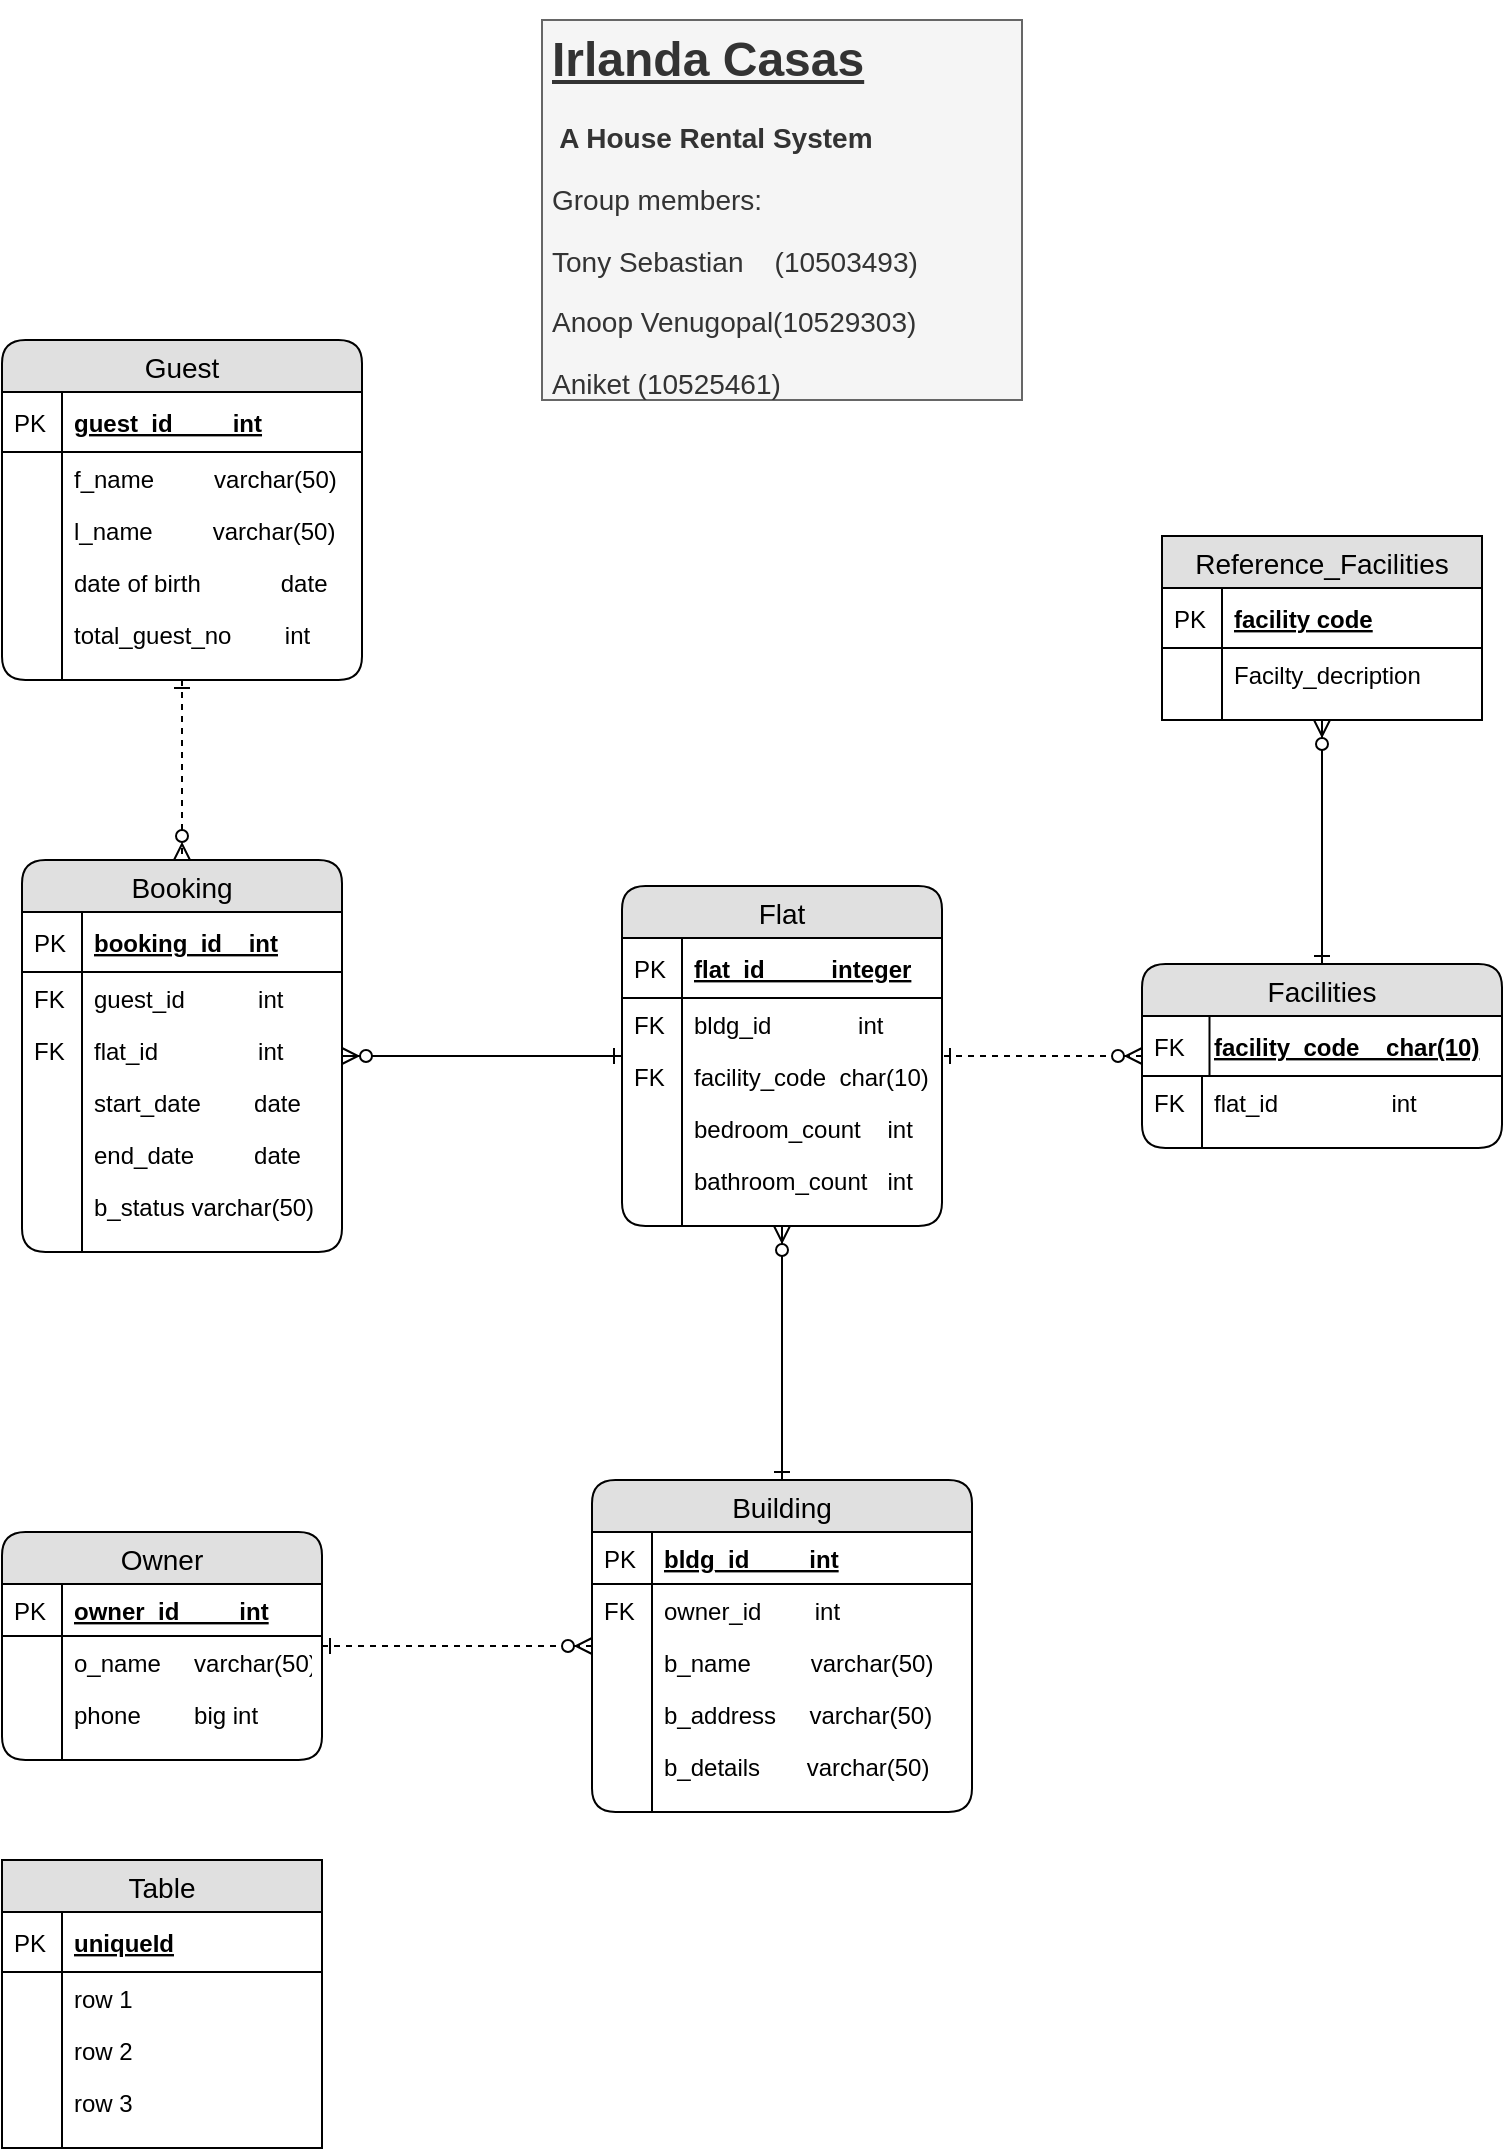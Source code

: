 <mxfile version="12.3.2" type="onedrive" pages="1"><diagram id="QTiZ8HW5iZygkk_wRuV9" name="Page-1"><mxGraphModel dx="1024" dy="566" grid="1" gridSize="10" guides="1" tooltips="1" connect="1" arrows="1" fold="1" page="1" pageScale="1" pageWidth="827" pageHeight="1169" math="0" shadow="0"><root><mxCell id="0"/><mxCell id="1" parent="0"/><mxCell id="BxZco81N2UqkWLHMAaNK-1" value="Guest" style="swimlane;fontStyle=0;childLayout=stackLayout;horizontal=1;startSize=26;fillColor=#e0e0e0;horizontalStack=0;resizeParent=1;resizeParentMax=0;resizeLast=0;collapsible=1;marginBottom=0;swimlaneFillColor=#ffffff;align=center;fontSize=14;rounded=1;" parent="1" vertex="1"><mxGeometry x="60" y="200" width="180" height="170" as="geometry"/></mxCell><mxCell id="BxZco81N2UqkWLHMAaNK-2" value="guest_id         int" style="shape=partialRectangle;top=0;left=0;right=0;bottom=1;align=left;verticalAlign=middle;fillColor=none;spacingLeft=34;spacingRight=4;overflow=hidden;rotatable=0;points=[[0,0.5],[1,0.5]];portConstraint=eastwest;dropTarget=0;fontStyle=5;fontSize=12;" parent="BxZco81N2UqkWLHMAaNK-1" vertex="1"><mxGeometry y="26" width="180" height="30" as="geometry"/></mxCell><mxCell id="BxZco81N2UqkWLHMAaNK-3" value="PK" style="shape=partialRectangle;top=0;left=0;bottom=0;fillColor=none;align=left;verticalAlign=middle;spacingLeft=4;spacingRight=4;overflow=hidden;rotatable=0;points=[];portConstraint=eastwest;part=1;fontSize=12;" parent="BxZco81N2UqkWLHMAaNK-2" vertex="1" connectable="0"><mxGeometry width="30" height="30" as="geometry"/></mxCell><mxCell id="BxZco81N2UqkWLHMAaNK-4" value="f_name         varchar(50)" style="shape=partialRectangle;top=0;left=0;right=0;bottom=0;align=left;verticalAlign=top;fillColor=none;spacingLeft=34;spacingRight=4;overflow=hidden;rotatable=0;points=[[0,0.5],[1,0.5]];portConstraint=eastwest;dropTarget=0;fontSize=12;" parent="BxZco81N2UqkWLHMAaNK-1" vertex="1"><mxGeometry y="56" width="180" height="26" as="geometry"/></mxCell><mxCell id="BxZco81N2UqkWLHMAaNK-5" value="" style="shape=partialRectangle;top=0;left=0;bottom=0;fillColor=none;align=left;verticalAlign=top;spacingLeft=4;spacingRight=4;overflow=hidden;rotatable=0;points=[];portConstraint=eastwest;part=1;fontSize=12;" parent="BxZco81N2UqkWLHMAaNK-4" vertex="1" connectable="0"><mxGeometry width="30" height="26" as="geometry"/></mxCell><mxCell id="BxZco81N2UqkWLHMAaNK-6" value="l_name         varchar(50)" style="shape=partialRectangle;top=0;left=0;right=0;bottom=0;align=left;verticalAlign=top;fillColor=none;spacingLeft=34;spacingRight=4;overflow=hidden;rotatable=0;points=[[0,0.5],[1,0.5]];portConstraint=eastwest;dropTarget=0;fontSize=12;" parent="BxZco81N2UqkWLHMAaNK-1" vertex="1"><mxGeometry y="82" width="180" height="26" as="geometry"/></mxCell><mxCell id="BxZco81N2UqkWLHMAaNK-7" value="" style="shape=partialRectangle;top=0;left=0;bottom=0;fillColor=none;align=left;verticalAlign=top;spacingLeft=4;spacingRight=4;overflow=hidden;rotatable=0;points=[];portConstraint=eastwest;part=1;fontSize=12;" parent="BxZco81N2UqkWLHMAaNK-6" vertex="1" connectable="0"><mxGeometry width="30" height="26" as="geometry"/></mxCell><mxCell id="BxZco81N2UqkWLHMAaNK-8" value="date of birth            date" style="shape=partialRectangle;top=0;left=0;right=0;bottom=0;align=left;verticalAlign=top;fillColor=none;spacingLeft=34;spacingRight=4;overflow=hidden;rotatable=0;points=[[0,0.5],[1,0.5]];portConstraint=eastwest;dropTarget=0;fontSize=12;" parent="BxZco81N2UqkWLHMAaNK-1" vertex="1"><mxGeometry y="108" width="180" height="26" as="geometry"/></mxCell><mxCell id="BxZco81N2UqkWLHMAaNK-9" value="" style="shape=partialRectangle;top=0;left=0;bottom=0;fillColor=none;align=left;verticalAlign=top;spacingLeft=4;spacingRight=4;overflow=hidden;rotatable=0;points=[];portConstraint=eastwest;part=1;fontSize=12;" parent="BxZco81N2UqkWLHMAaNK-8" vertex="1" connectable="0"><mxGeometry width="30" height="26" as="geometry"/></mxCell><mxCell id="BxZco81N2UqkWLHMAaNK-27" value="total_guest_no        int" style="shape=partialRectangle;top=0;left=0;right=0;bottom=0;align=left;verticalAlign=top;fillColor=none;spacingLeft=34;spacingRight=4;overflow=hidden;rotatable=0;points=[[0,0.5],[1,0.5]];portConstraint=eastwest;dropTarget=0;fontSize=12;" parent="BxZco81N2UqkWLHMAaNK-1" vertex="1"><mxGeometry y="134" width="180" height="26" as="geometry"/></mxCell><mxCell id="BxZco81N2UqkWLHMAaNK-28" value="" style="shape=partialRectangle;top=0;left=0;bottom=0;fillColor=none;align=left;verticalAlign=top;spacingLeft=4;spacingRight=4;overflow=hidden;rotatable=0;points=[];portConstraint=eastwest;part=1;fontSize=12;" parent="BxZco81N2UqkWLHMAaNK-27" vertex="1" connectable="0"><mxGeometry width="30" height="26" as="geometry"/></mxCell><mxCell id="BxZco81N2UqkWLHMAaNK-10" value="" style="shape=partialRectangle;top=0;left=0;right=0;bottom=0;align=left;verticalAlign=top;fillColor=none;spacingLeft=34;spacingRight=4;overflow=hidden;rotatable=0;points=[[0,0.5],[1,0.5]];portConstraint=eastwest;dropTarget=0;fontSize=12;" parent="BxZco81N2UqkWLHMAaNK-1" vertex="1"><mxGeometry y="160" width="180" height="10" as="geometry"/></mxCell><mxCell id="BxZco81N2UqkWLHMAaNK-11" value="" style="shape=partialRectangle;top=0;left=0;bottom=0;fillColor=none;align=left;verticalAlign=top;spacingLeft=4;spacingRight=4;overflow=hidden;rotatable=0;points=[];portConstraint=eastwest;part=1;fontSize=12;" parent="BxZco81N2UqkWLHMAaNK-10" vertex="1" connectable="0"><mxGeometry width="30" height="10" as="geometry"/></mxCell><mxCell id="BxZco81N2UqkWLHMAaNK-29" value="Flat" style="swimlane;fontStyle=0;childLayout=stackLayout;horizontal=1;startSize=26;fillColor=#e0e0e0;horizontalStack=0;resizeParent=1;resizeParentMax=0;resizeLast=0;collapsible=1;marginBottom=0;swimlaneFillColor=#ffffff;align=center;fontSize=14;rounded=1;" parent="1" vertex="1"><mxGeometry x="370" y="473" width="160" height="170" as="geometry"/></mxCell><mxCell id="BxZco81N2UqkWLHMAaNK-30" value="flat_id          integer" style="shape=partialRectangle;top=0;left=0;right=0;bottom=1;align=left;verticalAlign=middle;fillColor=none;spacingLeft=34;spacingRight=4;overflow=hidden;rotatable=0;points=[[0,0.5],[1,0.5]];portConstraint=eastwest;dropTarget=0;fontStyle=5;fontSize=12;" parent="BxZco81N2UqkWLHMAaNK-29" vertex="1"><mxGeometry y="26" width="160" height="30" as="geometry"/></mxCell><mxCell id="BxZco81N2UqkWLHMAaNK-31" value="PK" style="shape=partialRectangle;top=0;left=0;bottom=0;fillColor=none;align=left;verticalAlign=middle;spacingLeft=4;spacingRight=4;overflow=hidden;rotatable=0;points=[];portConstraint=eastwest;part=1;fontSize=12;" parent="BxZco81N2UqkWLHMAaNK-30" vertex="1" connectable="0"><mxGeometry width="30" height="30" as="geometry"/></mxCell><mxCell id="BxZco81N2UqkWLHMAaNK-32" value="bldg_id             int" style="shape=partialRectangle;top=0;left=0;right=0;bottom=0;align=left;verticalAlign=top;fillColor=none;spacingLeft=34;spacingRight=4;overflow=hidden;rotatable=0;points=[[0,0.5],[1,0.5]];portConstraint=eastwest;dropTarget=0;fontSize=12;" parent="BxZco81N2UqkWLHMAaNK-29" vertex="1"><mxGeometry y="56" width="160" height="26" as="geometry"/></mxCell><mxCell id="BxZco81N2UqkWLHMAaNK-33" value="FK" style="shape=partialRectangle;top=0;left=0;bottom=0;fillColor=none;align=left;verticalAlign=top;spacingLeft=4;spacingRight=4;overflow=hidden;rotatable=0;points=[];portConstraint=eastwest;part=1;fontSize=12;" parent="BxZco81N2UqkWLHMAaNK-32" vertex="1" connectable="0"><mxGeometry width="30" height="26" as="geometry"/></mxCell><mxCell id="BxZco81N2UqkWLHMAaNK-51" value="facility_code  char(10)" style="shape=partialRectangle;top=0;left=0;right=0;bottom=0;align=left;verticalAlign=top;fillColor=none;spacingLeft=34;spacingRight=4;overflow=hidden;rotatable=0;points=[[0,0.5],[1,0.5]];portConstraint=eastwest;dropTarget=0;fontSize=12;" parent="BxZco81N2UqkWLHMAaNK-29" vertex="1"><mxGeometry y="82" width="160" height="26" as="geometry"/></mxCell><mxCell id="BxZco81N2UqkWLHMAaNK-52" value="FK" style="shape=partialRectangle;top=0;left=0;bottom=0;fillColor=none;align=left;verticalAlign=top;spacingLeft=4;spacingRight=4;overflow=hidden;rotatable=0;points=[];portConstraint=eastwest;part=1;fontSize=12;" parent="BxZco81N2UqkWLHMAaNK-51" vertex="1" connectable="0"><mxGeometry width="30" height="26" as="geometry"/></mxCell><mxCell id="BxZco81N2UqkWLHMAaNK-34" value="bedroom_count    int" style="shape=partialRectangle;top=0;left=0;right=0;bottom=0;align=left;verticalAlign=top;fillColor=none;spacingLeft=34;spacingRight=4;overflow=hidden;rotatable=0;points=[[0,0.5],[1,0.5]];portConstraint=eastwest;dropTarget=0;fontSize=12;" parent="BxZco81N2UqkWLHMAaNK-29" vertex="1"><mxGeometry y="108" width="160" height="26" as="geometry"/></mxCell><mxCell id="BxZco81N2UqkWLHMAaNK-35" value="" style="shape=partialRectangle;top=0;left=0;bottom=0;fillColor=none;align=left;verticalAlign=top;spacingLeft=4;spacingRight=4;overflow=hidden;rotatable=0;points=[];portConstraint=eastwest;part=1;fontSize=12;" parent="BxZco81N2UqkWLHMAaNK-34" vertex="1" connectable="0"><mxGeometry width="30" height="26" as="geometry"/></mxCell><mxCell id="BxZco81N2UqkWLHMAaNK-36" value="bathroom_count   int" style="shape=partialRectangle;top=0;left=0;right=0;bottom=0;align=left;verticalAlign=top;fillColor=none;spacingLeft=34;spacingRight=4;overflow=hidden;rotatable=0;points=[[0,0.5],[1,0.5]];portConstraint=eastwest;dropTarget=0;fontSize=12;" parent="BxZco81N2UqkWLHMAaNK-29" vertex="1"><mxGeometry y="134" width="160" height="26" as="geometry"/></mxCell><mxCell id="BxZco81N2UqkWLHMAaNK-37" value="" style="shape=partialRectangle;top=0;left=0;bottom=0;fillColor=none;align=left;verticalAlign=top;spacingLeft=4;spacingRight=4;overflow=hidden;rotatable=0;points=[];portConstraint=eastwest;part=1;fontSize=12;" parent="BxZco81N2UqkWLHMAaNK-36" vertex="1" connectable="0"><mxGeometry width="30" height="26" as="geometry"/></mxCell><mxCell id="BxZco81N2UqkWLHMAaNK-38" value="" style="shape=partialRectangle;top=0;left=0;right=0;bottom=0;align=left;verticalAlign=top;fillColor=none;spacingLeft=34;spacingRight=4;overflow=hidden;rotatable=0;points=[[0,0.5],[1,0.5]];portConstraint=eastwest;dropTarget=0;fontSize=12;" parent="BxZco81N2UqkWLHMAaNK-29" vertex="1"><mxGeometry y="160" width="160" height="10" as="geometry"/></mxCell><mxCell id="BxZco81N2UqkWLHMAaNK-39" value="" style="shape=partialRectangle;top=0;left=0;bottom=0;fillColor=none;align=left;verticalAlign=top;spacingLeft=4;spacingRight=4;overflow=hidden;rotatable=0;points=[];portConstraint=eastwest;part=1;fontSize=12;" parent="BxZco81N2UqkWLHMAaNK-38" vertex="1" connectable="0"><mxGeometry width="30" height="10" as="geometry"/></mxCell><mxCell id="BxZco81N2UqkWLHMAaNK-40" value="Building" style="swimlane;fontStyle=0;childLayout=stackLayout;horizontal=1;startSize=26;fillColor=#e0e0e0;horizontalStack=0;resizeParent=1;resizeParentMax=0;resizeLast=0;collapsible=1;marginBottom=0;swimlaneFillColor=#ffffff;align=center;fontSize=14;rounded=1;" parent="1" vertex="1"><mxGeometry x="355" y="770" width="190" height="166" as="geometry"/></mxCell><mxCell id="BxZco81N2UqkWLHMAaNK-41" value="bldg_id         int" style="shape=partialRectangle;top=0;left=0;right=0;bottom=1;align=left;verticalAlign=middle;fillColor=none;spacingLeft=34;spacingRight=4;overflow=hidden;rotatable=0;points=[[0,0.5],[1,0.5]];portConstraint=eastwest;dropTarget=0;fontStyle=5;fontSize=12;" parent="BxZco81N2UqkWLHMAaNK-40" vertex="1"><mxGeometry y="26" width="190" height="26" as="geometry"/></mxCell><mxCell id="BxZco81N2UqkWLHMAaNK-42" value="PK" style="shape=partialRectangle;top=0;left=0;bottom=0;fillColor=none;align=left;verticalAlign=middle;spacingLeft=4;spacingRight=4;overflow=hidden;rotatable=0;points=[];portConstraint=eastwest;part=1;fontSize=12;" parent="BxZco81N2UqkWLHMAaNK-41" vertex="1" connectable="0"><mxGeometry width="30" height="26" as="geometry"/></mxCell><mxCell id="BxZco81N2UqkWLHMAaNK-47" value="owner_id        int" style="shape=partialRectangle;top=0;left=0;right=0;bottom=0;align=left;verticalAlign=top;fillColor=none;spacingLeft=34;spacingRight=4;overflow=hidden;rotatable=0;points=[[0,0.5],[1,0.5]];portConstraint=eastwest;dropTarget=0;fontSize=12;" parent="BxZco81N2UqkWLHMAaNK-40" vertex="1"><mxGeometry y="52" width="190" height="26" as="geometry"/></mxCell><mxCell id="BxZco81N2UqkWLHMAaNK-48" value="FK" style="shape=partialRectangle;top=0;left=0;bottom=0;fillColor=none;align=left;verticalAlign=top;spacingLeft=4;spacingRight=4;overflow=hidden;rotatable=0;points=[];portConstraint=eastwest;part=1;fontSize=12;" parent="BxZco81N2UqkWLHMAaNK-47" vertex="1" connectable="0"><mxGeometry width="30" height="26" as="geometry"/></mxCell><mxCell id="BxZco81N2UqkWLHMAaNK-43" value="b_name         varchar(50)" style="shape=partialRectangle;top=0;left=0;right=0;bottom=0;align=left;verticalAlign=top;fillColor=none;spacingLeft=34;spacingRight=4;overflow=hidden;rotatable=0;points=[[0,0.5],[1,0.5]];portConstraint=eastwest;dropTarget=0;fontSize=12;" parent="BxZco81N2UqkWLHMAaNK-40" vertex="1"><mxGeometry y="78" width="190" height="26" as="geometry"/></mxCell><mxCell id="BxZco81N2UqkWLHMAaNK-44" value="" style="shape=partialRectangle;top=0;left=0;bottom=0;fillColor=none;align=left;verticalAlign=top;spacingLeft=4;spacingRight=4;overflow=hidden;rotatable=0;points=[];portConstraint=eastwest;part=1;fontSize=12;" parent="BxZco81N2UqkWLHMAaNK-43" vertex="1" connectable="0"><mxGeometry width="30" height="26" as="geometry"/></mxCell><mxCell id="BxZco81N2UqkWLHMAaNK-45" value="b_address     varchar(50)" style="shape=partialRectangle;top=0;left=0;right=0;bottom=0;align=left;verticalAlign=top;fillColor=none;spacingLeft=34;spacingRight=4;overflow=hidden;rotatable=0;points=[[0,0.5],[1,0.5]];portConstraint=eastwest;dropTarget=0;fontSize=12;" parent="BxZco81N2UqkWLHMAaNK-40" vertex="1"><mxGeometry y="104" width="190" height="26" as="geometry"/></mxCell><mxCell id="BxZco81N2UqkWLHMAaNK-46" value="" style="shape=partialRectangle;top=0;left=0;bottom=0;fillColor=none;align=left;verticalAlign=top;spacingLeft=4;spacingRight=4;overflow=hidden;rotatable=0;points=[];portConstraint=eastwest;part=1;fontSize=12;" parent="BxZco81N2UqkWLHMAaNK-45" vertex="1" connectable="0"><mxGeometry width="30" height="26" as="geometry"/></mxCell><mxCell id="BxZco81N2UqkWLHMAaNK-103" value="b_details       varchar(50)" style="shape=partialRectangle;top=0;left=0;right=0;bottom=0;align=left;verticalAlign=top;fillColor=none;spacingLeft=34;spacingRight=4;overflow=hidden;rotatable=0;points=[[0,0.5],[1,0.5]];portConstraint=eastwest;dropTarget=0;fontSize=12;" parent="BxZco81N2UqkWLHMAaNK-40" vertex="1"><mxGeometry y="130" width="190" height="26" as="geometry"/></mxCell><mxCell id="BxZco81N2UqkWLHMAaNK-104" value="" style="shape=partialRectangle;top=0;left=0;bottom=0;fillColor=none;align=left;verticalAlign=top;spacingLeft=4;spacingRight=4;overflow=hidden;rotatable=0;points=[];portConstraint=eastwest;part=1;fontSize=12;" parent="BxZco81N2UqkWLHMAaNK-103" vertex="1" connectable="0"><mxGeometry width="30" height="26" as="geometry"/></mxCell><mxCell id="BxZco81N2UqkWLHMAaNK-49" value="" style="shape=partialRectangle;top=0;left=0;right=0;bottom=0;align=left;verticalAlign=top;fillColor=none;spacingLeft=34;spacingRight=4;overflow=hidden;rotatable=0;points=[[0,0.5],[1,0.5]];portConstraint=eastwest;dropTarget=0;fontSize=12;" parent="BxZco81N2UqkWLHMAaNK-40" vertex="1"><mxGeometry y="156" width="190" height="10" as="geometry"/></mxCell><mxCell id="BxZco81N2UqkWLHMAaNK-50" value="" style="shape=partialRectangle;top=0;left=0;bottom=0;fillColor=none;align=left;verticalAlign=top;spacingLeft=4;spacingRight=4;overflow=hidden;rotatable=0;points=[];portConstraint=eastwest;part=1;fontSize=12;" parent="BxZco81N2UqkWLHMAaNK-49" vertex="1" connectable="0"><mxGeometry width="30" height="10" as="geometry"/></mxCell><mxCell id="BxZco81N2UqkWLHMAaNK-53" value="Booking" style="swimlane;fontStyle=0;childLayout=stackLayout;horizontal=1;startSize=26;fillColor=#e0e0e0;horizontalStack=0;resizeParent=1;resizeParentMax=0;resizeLast=0;collapsible=1;marginBottom=0;swimlaneFillColor=#ffffff;align=center;fontSize=14;rounded=1;" parent="1" vertex="1"><mxGeometry x="70" y="460" width="160" height="196" as="geometry"/></mxCell><mxCell id="BxZco81N2UqkWLHMAaNK-54" value="booking_id    int" style="shape=partialRectangle;top=0;left=0;right=0;bottom=1;align=left;verticalAlign=middle;fillColor=none;spacingLeft=34;spacingRight=4;overflow=hidden;rotatable=0;points=[[0,0.5],[1,0.5]];portConstraint=eastwest;dropTarget=0;fontStyle=5;fontSize=12;" parent="BxZco81N2UqkWLHMAaNK-53" vertex="1"><mxGeometry y="26" width="160" height="30" as="geometry"/></mxCell><mxCell id="BxZco81N2UqkWLHMAaNK-55" value="PK" style="shape=partialRectangle;top=0;left=0;bottom=0;fillColor=none;align=left;verticalAlign=middle;spacingLeft=4;spacingRight=4;overflow=hidden;rotatable=0;points=[];portConstraint=eastwest;part=1;fontSize=12;" parent="BxZco81N2UqkWLHMAaNK-54" vertex="1" connectable="0"><mxGeometry width="30" height="30" as="geometry"/></mxCell><mxCell id="BxZco81N2UqkWLHMAaNK-56" value="guest_id           int" style="shape=partialRectangle;top=0;left=0;right=0;bottom=0;align=left;verticalAlign=top;fillColor=none;spacingLeft=34;spacingRight=4;overflow=hidden;rotatable=0;points=[[0,0.5],[1,0.5]];portConstraint=eastwest;dropTarget=0;fontSize=12;" parent="BxZco81N2UqkWLHMAaNK-53" vertex="1"><mxGeometry y="56" width="160" height="26" as="geometry"/></mxCell><mxCell id="BxZco81N2UqkWLHMAaNK-57" value="FK" style="shape=partialRectangle;top=0;left=0;bottom=0;fillColor=none;align=left;verticalAlign=top;spacingLeft=4;spacingRight=4;overflow=hidden;rotatable=0;points=[];portConstraint=eastwest;part=1;fontSize=12;" parent="BxZco81N2UqkWLHMAaNK-56" vertex="1" connectable="0"><mxGeometry width="30" height="26" as="geometry"/></mxCell><mxCell id="BxZco81N2UqkWLHMAaNK-60" value="flat_id               int" style="shape=partialRectangle;top=0;left=0;right=0;bottom=0;align=left;verticalAlign=top;fillColor=none;spacingLeft=34;spacingRight=4;overflow=hidden;rotatable=0;points=[[0,0.5],[1,0.5]];portConstraint=eastwest;dropTarget=0;fontSize=12;" parent="BxZco81N2UqkWLHMAaNK-53" vertex="1"><mxGeometry y="82" width="160" height="26" as="geometry"/></mxCell><mxCell id="BxZco81N2UqkWLHMAaNK-61" value="FK" style="shape=partialRectangle;top=0;left=0;bottom=0;fillColor=none;align=left;verticalAlign=top;spacingLeft=4;spacingRight=4;overflow=hidden;rotatable=0;points=[];portConstraint=eastwest;part=1;fontSize=12;" parent="BxZco81N2UqkWLHMAaNK-60" vertex="1" connectable="0"><mxGeometry width="30" height="26" as="geometry"/></mxCell><mxCell id="BxZco81N2UqkWLHMAaNK-58" value="start_date        date" style="shape=partialRectangle;top=0;left=0;right=0;bottom=0;align=left;verticalAlign=top;fillColor=none;spacingLeft=34;spacingRight=4;overflow=hidden;rotatable=0;points=[[0,0.5],[1,0.5]];portConstraint=eastwest;dropTarget=0;fontSize=12;" parent="BxZco81N2UqkWLHMAaNK-53" vertex="1"><mxGeometry y="108" width="160" height="26" as="geometry"/></mxCell><mxCell id="BxZco81N2UqkWLHMAaNK-59" value="" style="shape=partialRectangle;top=0;left=0;bottom=0;fillColor=none;align=left;verticalAlign=top;spacingLeft=4;spacingRight=4;overflow=hidden;rotatable=0;points=[];portConstraint=eastwest;part=1;fontSize=12;" parent="BxZco81N2UqkWLHMAaNK-58" vertex="1" connectable="0"><mxGeometry width="30" height="26" as="geometry"/></mxCell><mxCell id="BxZco81N2UqkWLHMAaNK-97" value="end_date         date" style="shape=partialRectangle;top=0;left=0;right=0;bottom=0;align=left;verticalAlign=top;fillColor=none;spacingLeft=34;spacingRight=4;overflow=hidden;rotatable=0;points=[[0,0.5],[1,0.5]];portConstraint=eastwest;dropTarget=0;fontSize=12;" parent="BxZco81N2UqkWLHMAaNK-53" vertex="1"><mxGeometry y="134" width="160" height="26" as="geometry"/></mxCell><mxCell id="BxZco81N2UqkWLHMAaNK-98" value="" style="shape=partialRectangle;top=0;left=0;bottom=0;fillColor=none;align=left;verticalAlign=top;spacingLeft=4;spacingRight=4;overflow=hidden;rotatable=0;points=[];portConstraint=eastwest;part=1;fontSize=12;" parent="BxZco81N2UqkWLHMAaNK-97" vertex="1" connectable="0"><mxGeometry width="30" height="26" as="geometry"/></mxCell><mxCell id="BxZco81N2UqkWLHMAaNK-99" value="b_status varchar(50)" style="shape=partialRectangle;top=0;left=0;right=0;bottom=0;align=left;verticalAlign=top;fillColor=none;spacingLeft=34;spacingRight=4;overflow=hidden;rotatable=0;points=[[0,0.5],[1,0.5]];portConstraint=eastwest;dropTarget=0;fontSize=12;" parent="BxZco81N2UqkWLHMAaNK-53" vertex="1"><mxGeometry y="160" width="160" height="26" as="geometry"/></mxCell><mxCell id="BxZco81N2UqkWLHMAaNK-100" value="" style="shape=partialRectangle;top=0;left=0;bottom=0;fillColor=none;align=left;verticalAlign=top;spacingLeft=4;spacingRight=4;overflow=hidden;rotatable=0;points=[];portConstraint=eastwest;part=1;fontSize=12;" parent="BxZco81N2UqkWLHMAaNK-99" vertex="1" connectable="0"><mxGeometry width="30" height="26" as="geometry"/></mxCell><mxCell id="BxZco81N2UqkWLHMAaNK-62" value="" style="shape=partialRectangle;top=0;left=0;right=0;bottom=0;align=left;verticalAlign=top;fillColor=none;spacingLeft=34;spacingRight=4;overflow=hidden;rotatable=0;points=[[0,0.5],[1,0.5]];portConstraint=eastwest;dropTarget=0;fontSize=12;" parent="BxZco81N2UqkWLHMAaNK-53" vertex="1"><mxGeometry y="186" width="160" height="10" as="geometry"/></mxCell><mxCell id="BxZco81N2UqkWLHMAaNK-63" value="" style="shape=partialRectangle;top=0;left=0;bottom=0;fillColor=none;align=left;verticalAlign=top;spacingLeft=4;spacingRight=4;overflow=hidden;rotatable=0;points=[];portConstraint=eastwest;part=1;fontSize=12;" parent="BxZco81N2UqkWLHMAaNK-62" vertex="1" connectable="0"><mxGeometry width="30" height="10" as="geometry"/></mxCell><mxCell id="BxZco81N2UqkWLHMAaNK-64" value="Facilities" style="swimlane;fontStyle=0;childLayout=stackLayout;horizontal=1;startSize=26;fillColor=#e0e0e0;horizontalStack=0;resizeParent=1;resizeParentMax=0;resizeLast=0;collapsible=1;marginBottom=0;swimlaneFillColor=#ffffff;align=center;fontSize=14;rounded=1;" parent="1" vertex="1"><mxGeometry x="630" y="512" width="180" height="92" as="geometry"/></mxCell><mxCell id="BxZco81N2UqkWLHMAaNK-65" value="facility_code    char(10)" style="shape=partialRectangle;top=0;left=0;right=0;bottom=1;align=left;verticalAlign=middle;fillColor=none;spacingLeft=34;spacingRight=4;overflow=hidden;rotatable=0;points=[[0,0.5],[1,0.5]];portConstraint=eastwest;dropTarget=0;fontStyle=5;fontSize=12;" parent="BxZco81N2UqkWLHMAaNK-64" vertex="1"><mxGeometry y="26" width="180" height="30" as="geometry"/></mxCell><mxCell id="BxZco81N2UqkWLHMAaNK-66" value="FK" style="shape=partialRectangle;top=0;left=0;bottom=0;fillColor=none;align=left;verticalAlign=middle;spacingLeft=4;spacingRight=4;overflow=hidden;rotatable=0;points=[];portConstraint=eastwest;part=1;fontSize=12;" parent="BxZco81N2UqkWLHMAaNK-65" vertex="1" connectable="0"><mxGeometry width="33.75" height="30" as="geometry"/></mxCell><mxCell id="BxZco81N2UqkWLHMAaNK-67" value="flat_id                 int" style="shape=partialRectangle;top=0;left=0;right=0;bottom=0;align=left;verticalAlign=top;fillColor=none;spacingLeft=34;spacingRight=4;overflow=hidden;rotatable=0;points=[[0,0.5],[1,0.5]];portConstraint=eastwest;dropTarget=0;fontSize=12;" parent="BxZco81N2UqkWLHMAaNK-64" vertex="1"><mxGeometry y="56" width="180" height="26" as="geometry"/></mxCell><mxCell id="BxZco81N2UqkWLHMAaNK-68" value="FK" style="shape=partialRectangle;top=0;left=0;bottom=0;fillColor=none;align=left;verticalAlign=top;spacingLeft=4;spacingRight=4;overflow=hidden;rotatable=0;points=[];portConstraint=eastwest;part=1;fontSize=12;" parent="BxZco81N2UqkWLHMAaNK-67" vertex="1" connectable="0"><mxGeometry width="30" height="26" as="geometry"/></mxCell><mxCell id="BxZco81N2UqkWLHMAaNK-73" value="" style="shape=partialRectangle;top=0;left=0;right=0;bottom=0;align=left;verticalAlign=top;fillColor=none;spacingLeft=34;spacingRight=4;overflow=hidden;rotatable=0;points=[[0,0.5],[1,0.5]];portConstraint=eastwest;dropTarget=0;fontSize=12;" parent="BxZco81N2UqkWLHMAaNK-64" vertex="1"><mxGeometry y="82" width="180" height="10" as="geometry"/></mxCell><mxCell id="BxZco81N2UqkWLHMAaNK-74" value="" style="shape=partialRectangle;top=0;left=0;bottom=0;fillColor=none;align=left;verticalAlign=top;spacingLeft=4;spacingRight=4;overflow=hidden;rotatable=0;points=[];portConstraint=eastwest;part=1;fontSize=12;" parent="BxZco81N2UqkWLHMAaNK-73" vertex="1" connectable="0"><mxGeometry width="30" height="10" as="geometry"/></mxCell><mxCell id="BxZco81N2UqkWLHMAaNK-75" value="Owner" style="swimlane;fontStyle=0;childLayout=stackLayout;horizontal=1;startSize=26;fillColor=#e0e0e0;horizontalStack=0;resizeParent=1;resizeParentMax=0;resizeLast=0;collapsible=1;marginBottom=0;swimlaneFillColor=#ffffff;align=center;fontSize=14;rounded=1;" parent="1" vertex="1"><mxGeometry x="60" y="796" width="160" height="114" as="geometry"/></mxCell><mxCell id="BxZco81N2UqkWLHMAaNK-76" value="owner_id         int" style="shape=partialRectangle;top=0;left=0;right=0;bottom=1;align=left;verticalAlign=middle;fillColor=none;spacingLeft=34;spacingRight=4;overflow=hidden;rotatable=0;points=[[0,0.5],[1,0.5]];portConstraint=eastwest;dropTarget=0;fontStyle=5;fontSize=12;" parent="BxZco81N2UqkWLHMAaNK-75" vertex="1"><mxGeometry y="26" width="160" height="26" as="geometry"/></mxCell><mxCell id="BxZco81N2UqkWLHMAaNK-77" value="PK" style="shape=partialRectangle;top=0;left=0;bottom=0;fillColor=none;align=left;verticalAlign=middle;spacingLeft=4;spacingRight=4;overflow=hidden;rotatable=0;points=[];portConstraint=eastwest;part=1;fontSize=12;" parent="BxZco81N2UqkWLHMAaNK-76" vertex="1" connectable="0"><mxGeometry width="30" height="26" as="geometry"/></mxCell><mxCell id="BxZco81N2UqkWLHMAaNK-78" value="o_name     varchar(50)" style="shape=partialRectangle;top=0;left=0;right=0;bottom=0;align=left;verticalAlign=top;fillColor=none;spacingLeft=34;spacingRight=4;overflow=hidden;rotatable=0;points=[[0,0.5],[1,0.5]];portConstraint=eastwest;dropTarget=0;fontSize=12;" parent="BxZco81N2UqkWLHMAaNK-75" vertex="1"><mxGeometry y="52" width="160" height="26" as="geometry"/></mxCell><mxCell id="BxZco81N2UqkWLHMAaNK-79" value="" style="shape=partialRectangle;top=0;left=0;bottom=0;fillColor=none;align=left;verticalAlign=top;spacingLeft=4;spacingRight=4;overflow=hidden;rotatable=0;points=[];portConstraint=eastwest;part=1;fontSize=12;" parent="BxZco81N2UqkWLHMAaNK-78" vertex="1" connectable="0"><mxGeometry width="30" height="26" as="geometry"/></mxCell><mxCell id="BxZco81N2UqkWLHMAaNK-80" value="phone        big int" style="shape=partialRectangle;top=0;left=0;right=0;bottom=0;align=left;verticalAlign=top;fillColor=none;spacingLeft=34;spacingRight=4;overflow=hidden;rotatable=0;points=[[0,0.5],[1,0.5]];portConstraint=eastwest;dropTarget=0;fontSize=12;" parent="BxZco81N2UqkWLHMAaNK-75" vertex="1"><mxGeometry y="78" width="160" height="26" as="geometry"/></mxCell><mxCell id="BxZco81N2UqkWLHMAaNK-81" value="" style="shape=partialRectangle;top=0;left=0;bottom=0;fillColor=none;align=left;verticalAlign=top;spacingLeft=4;spacingRight=4;overflow=hidden;rotatable=0;points=[];portConstraint=eastwest;part=1;fontSize=12;" parent="BxZco81N2UqkWLHMAaNK-80" vertex="1" connectable="0"><mxGeometry width="30" height="26" as="geometry"/></mxCell><mxCell id="BxZco81N2UqkWLHMAaNK-84" value="" style="shape=partialRectangle;top=0;left=0;right=0;bottom=0;align=left;verticalAlign=top;fillColor=none;spacingLeft=34;spacingRight=4;overflow=hidden;rotatable=0;points=[[0,0.5],[1,0.5]];portConstraint=eastwest;dropTarget=0;fontSize=12;" parent="BxZco81N2UqkWLHMAaNK-75" vertex="1"><mxGeometry y="104" width="160" height="10" as="geometry"/></mxCell><mxCell id="BxZco81N2UqkWLHMAaNK-85" value="" style="shape=partialRectangle;top=0;left=0;bottom=0;fillColor=none;align=left;verticalAlign=top;spacingLeft=4;spacingRight=4;overflow=hidden;rotatable=0;points=[];portConstraint=eastwest;part=1;fontSize=12;" parent="BxZco81N2UqkWLHMAaNK-84" vertex="1" connectable="0"><mxGeometry width="30" height="10" as="geometry"/></mxCell><mxCell id="BxZco81N2UqkWLHMAaNK-127" value="" style="edgeStyle=entityRelationEdgeStyle;fontSize=12;html=1;endArrow=ERzeroToMany;endFill=1;startArrow=ERone;startFill=0;" parent="1" source="BxZco81N2UqkWLHMAaNK-29" target="BxZco81N2UqkWLHMAaNK-53" edge="1"><mxGeometry width="100" height="100" relative="1" as="geometry"><mxPoint x="50" y="1180" as="sourcePoint"/><mxPoint x="150" y="1080" as="targetPoint"/></mxGeometry></mxCell><mxCell id="BxZco81N2UqkWLHMAaNK-128" value="" style="edgeStyle=orthogonalEdgeStyle;fontSize=12;html=1;endArrow=ERzeroToMany;endFill=1;entryX=0.5;entryY=0;entryDx=0;entryDy=0;startArrow=ERone;startFill=0;dashed=1;" parent="1" source="BxZco81N2UqkWLHMAaNK-1" target="BxZco81N2UqkWLHMAaNK-53" edge="1"><mxGeometry width="100" height="100" relative="1" as="geometry"><mxPoint x="50" y="1180" as="sourcePoint"/><mxPoint x="150" y="1080" as="targetPoint"/></mxGeometry></mxCell><mxCell id="BxZco81N2UqkWLHMAaNK-131" value="" style="edgeStyle=entityRelationEdgeStyle;fontSize=12;html=1;endArrow=ERone;endFill=1;startArrow=ERzeroToMany;startFill=1;dashed=1;" parent="1" source="BxZco81N2UqkWLHMAaNK-64" target="BxZco81N2UqkWLHMAaNK-29" edge="1"><mxGeometry width="100" height="100" relative="1" as="geometry"><mxPoint x="60" y="1060" as="sourcePoint"/><mxPoint x="160" y="960" as="targetPoint"/></mxGeometry></mxCell><mxCell id="BxZco81N2UqkWLHMAaNK-133" value="" style="edgeStyle=orthogonalEdgeStyle;fontSize=12;html=1;endArrow=ERzeroToMany;exitX=0.5;exitY=0;exitDx=0;exitDy=0;endFill=1;startArrow=ERone;startFill=0;" parent="1" source="BxZco81N2UqkWLHMAaNK-40" target="BxZco81N2UqkWLHMAaNK-29" edge="1"><mxGeometry width="100" height="100" relative="1" as="geometry"><mxPoint x="690" y="730" as="sourcePoint"/><mxPoint x="650" y="536" as="targetPoint"/></mxGeometry></mxCell><mxCell id="BxZco81N2UqkWLHMAaNK-135" value="" style="edgeStyle=entityRelationEdgeStyle;fontSize=12;html=1;endArrow=ERzeroToMany;endFill=1;startArrow=ERone;startFill=0;dashed=1;" parent="1" source="BxZco81N2UqkWLHMAaNK-75" target="BxZco81N2UqkWLHMAaNK-40" edge="1"><mxGeometry width="100" height="100" relative="1" as="geometry"><mxPoint x="250" y="910" as="sourcePoint"/><mxPoint x="350" y="810" as="targetPoint"/></mxGeometry></mxCell><mxCell id="BxZco81N2UqkWLHMAaNK-137" value="&lt;p style=&quot;line-height: 90%&quot;&gt;&lt;/p&gt;&lt;h1&gt;&lt;u&gt;Irlanda Casas&lt;/u&gt;&lt;/h1&gt;&lt;div style=&quot;font-size: 13px&quot;&gt;&amp;nbsp;&lt;font style=&quot;font-size: 13px&quot;&gt;&lt;b style=&quot;font-size: 14px&quot;&gt;A House Rental System&lt;/b&gt;&lt;/font&gt;&lt;/div&gt;&lt;p style=&quot;font-size: 14px&quot;&gt;&lt;font style=&quot;font-size: 14px&quot;&gt;Group members:&lt;/font&gt;&lt;/p&gt;&lt;p style=&quot;font-size: 14px&quot;&gt;&lt;font style=&quot;font-size: 14px&quot;&gt;Tony Sebastian&amp;nbsp; &amp;nbsp; (10503493)&lt;/font&gt;&lt;/p&gt;&lt;p style=&quot;font-size: 14px&quot;&gt;&lt;font style=&quot;font-size: 14px&quot;&gt;Anoop Venugopal(10529303)&lt;/font&gt;&lt;/p&gt;&lt;p style=&quot;font-size: 14px&quot;&gt;&lt;font style=&quot;font-size: 14px&quot;&gt;Aniket (10525461)&lt;/font&gt;&lt;/p&gt;&lt;p&gt;&lt;/p&gt;" style="text;html=1;strokeColor=#666666;fillColor=#f5f5f5;spacing=5;spacingTop=-20;whiteSpace=wrap;overflow=hidden;rounded=0;fontColor=#333333;" parent="1" vertex="1"><mxGeometry x="330" y="40" width="240" height="190" as="geometry"/></mxCell><mxCell id="REMW6a1aqUWThQEv8z4H-1" value="Table" style="swimlane;fontStyle=0;childLayout=stackLayout;horizontal=1;startSize=26;fillColor=#e0e0e0;horizontalStack=0;resizeParent=1;resizeParentMax=0;resizeLast=0;collapsible=1;marginBottom=0;swimlaneFillColor=#ffffff;align=center;fontSize=14;" parent="1" vertex="1"><mxGeometry x="60" y="960" width="160" height="144" as="geometry"/></mxCell><mxCell id="REMW6a1aqUWThQEv8z4H-2" value="uniqueId" style="shape=partialRectangle;top=0;left=0;right=0;bottom=1;align=left;verticalAlign=middle;fillColor=none;spacingLeft=34;spacingRight=4;overflow=hidden;rotatable=0;points=[[0,0.5],[1,0.5]];portConstraint=eastwest;dropTarget=0;fontStyle=5;fontSize=12;" parent="REMW6a1aqUWThQEv8z4H-1" vertex="1"><mxGeometry y="26" width="160" height="30" as="geometry"/></mxCell><mxCell id="REMW6a1aqUWThQEv8z4H-3" value="PK" style="shape=partialRectangle;top=0;left=0;bottom=0;fillColor=none;align=left;verticalAlign=middle;spacingLeft=4;spacingRight=4;overflow=hidden;rotatable=0;points=[];portConstraint=eastwest;part=1;fontSize=12;" parent="REMW6a1aqUWThQEv8z4H-2" vertex="1" connectable="0"><mxGeometry width="30" height="30" as="geometry"/></mxCell><mxCell id="REMW6a1aqUWThQEv8z4H-4" value="row 1" style="shape=partialRectangle;top=0;left=0;right=0;bottom=0;align=left;verticalAlign=top;fillColor=none;spacingLeft=34;spacingRight=4;overflow=hidden;rotatable=0;points=[[0,0.5],[1,0.5]];portConstraint=eastwest;dropTarget=0;fontSize=12;" parent="REMW6a1aqUWThQEv8z4H-1" vertex="1"><mxGeometry y="56" width="160" height="26" as="geometry"/></mxCell><mxCell id="REMW6a1aqUWThQEv8z4H-5" value="" style="shape=partialRectangle;top=0;left=0;bottom=0;fillColor=none;align=left;verticalAlign=top;spacingLeft=4;spacingRight=4;overflow=hidden;rotatable=0;points=[];portConstraint=eastwest;part=1;fontSize=12;" parent="REMW6a1aqUWThQEv8z4H-4" vertex="1" connectable="0"><mxGeometry width="30" height="26" as="geometry"/></mxCell><mxCell id="REMW6a1aqUWThQEv8z4H-6" value="row 2" style="shape=partialRectangle;top=0;left=0;right=0;bottom=0;align=left;verticalAlign=top;fillColor=none;spacingLeft=34;spacingRight=4;overflow=hidden;rotatable=0;points=[[0,0.5],[1,0.5]];portConstraint=eastwest;dropTarget=0;fontSize=12;" parent="REMW6a1aqUWThQEv8z4H-1" vertex="1"><mxGeometry y="82" width="160" height="26" as="geometry"/></mxCell><mxCell id="REMW6a1aqUWThQEv8z4H-7" value="" style="shape=partialRectangle;top=0;left=0;bottom=0;fillColor=none;align=left;verticalAlign=top;spacingLeft=4;spacingRight=4;overflow=hidden;rotatable=0;points=[];portConstraint=eastwest;part=1;fontSize=12;" parent="REMW6a1aqUWThQEv8z4H-6" vertex="1" connectable="0"><mxGeometry width="30" height="26" as="geometry"/></mxCell><mxCell id="REMW6a1aqUWThQEv8z4H-8" value="row 3" style="shape=partialRectangle;top=0;left=0;right=0;bottom=0;align=left;verticalAlign=top;fillColor=none;spacingLeft=34;spacingRight=4;overflow=hidden;rotatable=0;points=[[0,0.5],[1,0.5]];portConstraint=eastwest;dropTarget=0;fontSize=12;" parent="REMW6a1aqUWThQEv8z4H-1" vertex="1"><mxGeometry y="108" width="160" height="26" as="geometry"/></mxCell><mxCell id="REMW6a1aqUWThQEv8z4H-9" value="" style="shape=partialRectangle;top=0;left=0;bottom=0;fillColor=none;align=left;verticalAlign=top;spacingLeft=4;spacingRight=4;overflow=hidden;rotatable=0;points=[];portConstraint=eastwest;part=1;fontSize=12;" parent="REMW6a1aqUWThQEv8z4H-8" vertex="1" connectable="0"><mxGeometry width="30" height="26" as="geometry"/></mxCell><mxCell id="REMW6a1aqUWThQEv8z4H-10" value="" style="shape=partialRectangle;top=0;left=0;right=0;bottom=0;align=left;verticalAlign=top;fillColor=none;spacingLeft=34;spacingRight=4;overflow=hidden;rotatable=0;points=[[0,0.5],[1,0.5]];portConstraint=eastwest;dropTarget=0;fontSize=12;" parent="REMW6a1aqUWThQEv8z4H-1" vertex="1"><mxGeometry y="134" width="160" height="10" as="geometry"/></mxCell><mxCell id="REMW6a1aqUWThQEv8z4H-11" value="" style="shape=partialRectangle;top=0;left=0;bottom=0;fillColor=none;align=left;verticalAlign=top;spacingLeft=4;spacingRight=4;overflow=hidden;rotatable=0;points=[];portConstraint=eastwest;part=1;fontSize=12;" parent="REMW6a1aqUWThQEv8z4H-10" vertex="1" connectable="0"><mxGeometry width="30" height="10" as="geometry"/></mxCell><mxCell id="REMW6a1aqUWThQEv8z4H-12" value="Reference_Facilities" style="swimlane;fontStyle=0;childLayout=stackLayout;horizontal=1;startSize=26;fillColor=#e0e0e0;horizontalStack=0;resizeParent=1;resizeParentMax=0;resizeLast=0;collapsible=1;marginBottom=0;swimlaneFillColor=#ffffff;align=center;fontSize=14;" parent="1" vertex="1"><mxGeometry x="640" y="298" width="160" height="92" as="geometry"/></mxCell><mxCell id="REMW6a1aqUWThQEv8z4H-13" value="facility code" style="shape=partialRectangle;top=0;left=0;right=0;bottom=1;align=left;verticalAlign=middle;fillColor=none;spacingLeft=34;spacingRight=4;overflow=hidden;rotatable=0;points=[[0,0.5],[1,0.5]];portConstraint=eastwest;dropTarget=0;fontStyle=5;fontSize=12;" parent="REMW6a1aqUWThQEv8z4H-12" vertex="1"><mxGeometry y="26" width="160" height="30" as="geometry"/></mxCell><mxCell id="REMW6a1aqUWThQEv8z4H-14" value="PK" style="shape=partialRectangle;top=0;left=0;bottom=0;fillColor=none;align=left;verticalAlign=middle;spacingLeft=4;spacingRight=4;overflow=hidden;rotatable=0;points=[];portConstraint=eastwest;part=1;fontSize=12;" parent="REMW6a1aqUWThQEv8z4H-13" vertex="1" connectable="0"><mxGeometry width="30" height="30" as="geometry"/></mxCell><mxCell id="REMW6a1aqUWThQEv8z4H-15" value="Facilty_decription" style="shape=partialRectangle;top=0;left=0;right=0;bottom=0;align=left;verticalAlign=top;fillColor=none;spacingLeft=34;spacingRight=4;overflow=hidden;rotatable=0;points=[[0,0.5],[1,0.5]];portConstraint=eastwest;dropTarget=0;fontSize=12;" parent="REMW6a1aqUWThQEv8z4H-12" vertex="1"><mxGeometry y="56" width="160" height="26" as="geometry"/></mxCell><mxCell id="REMW6a1aqUWThQEv8z4H-16" value="" style="shape=partialRectangle;top=0;left=0;bottom=0;fillColor=none;align=left;verticalAlign=top;spacingLeft=4;spacingRight=4;overflow=hidden;rotatable=0;points=[];portConstraint=eastwest;part=1;fontSize=12;" parent="REMW6a1aqUWThQEv8z4H-15" vertex="1" connectable="0"><mxGeometry width="30" height="26" as="geometry"/></mxCell><mxCell id="REMW6a1aqUWThQEv8z4H-21" value="" style="shape=partialRectangle;top=0;left=0;right=0;bottom=0;align=left;verticalAlign=top;fillColor=none;spacingLeft=34;spacingRight=4;overflow=hidden;rotatable=0;points=[[0,0.5],[1,0.5]];portConstraint=eastwest;dropTarget=0;fontSize=12;" parent="REMW6a1aqUWThQEv8z4H-12" vertex="1"><mxGeometry y="82" width="160" height="10" as="geometry"/></mxCell><mxCell id="REMW6a1aqUWThQEv8z4H-22" value="" style="shape=partialRectangle;top=0;left=0;bottom=0;fillColor=none;align=left;verticalAlign=top;spacingLeft=4;spacingRight=4;overflow=hidden;rotatable=0;points=[];portConstraint=eastwest;part=1;fontSize=12;" parent="REMW6a1aqUWThQEv8z4H-21" vertex="1" connectable="0"><mxGeometry width="30" height="10" as="geometry"/></mxCell><mxCell id="REMW6a1aqUWThQEv8z4H-23" value="" style="edgeStyle=orthogonalEdgeStyle;fontSize=12;html=1;endArrow=ERzeroToMany;startArrow=ERone;startFill=0;endFill=1;" parent="1" source="BxZco81N2UqkWLHMAaNK-64" target="REMW6a1aqUWThQEv8z4H-12" edge="1"><mxGeometry width="100" height="100" relative="1" as="geometry"><mxPoint x="660" y="500" as="sourcePoint"/><mxPoint x="760" y="400" as="targetPoint"/></mxGeometry></mxCell></root></mxGraphModel></diagram></mxfile>
